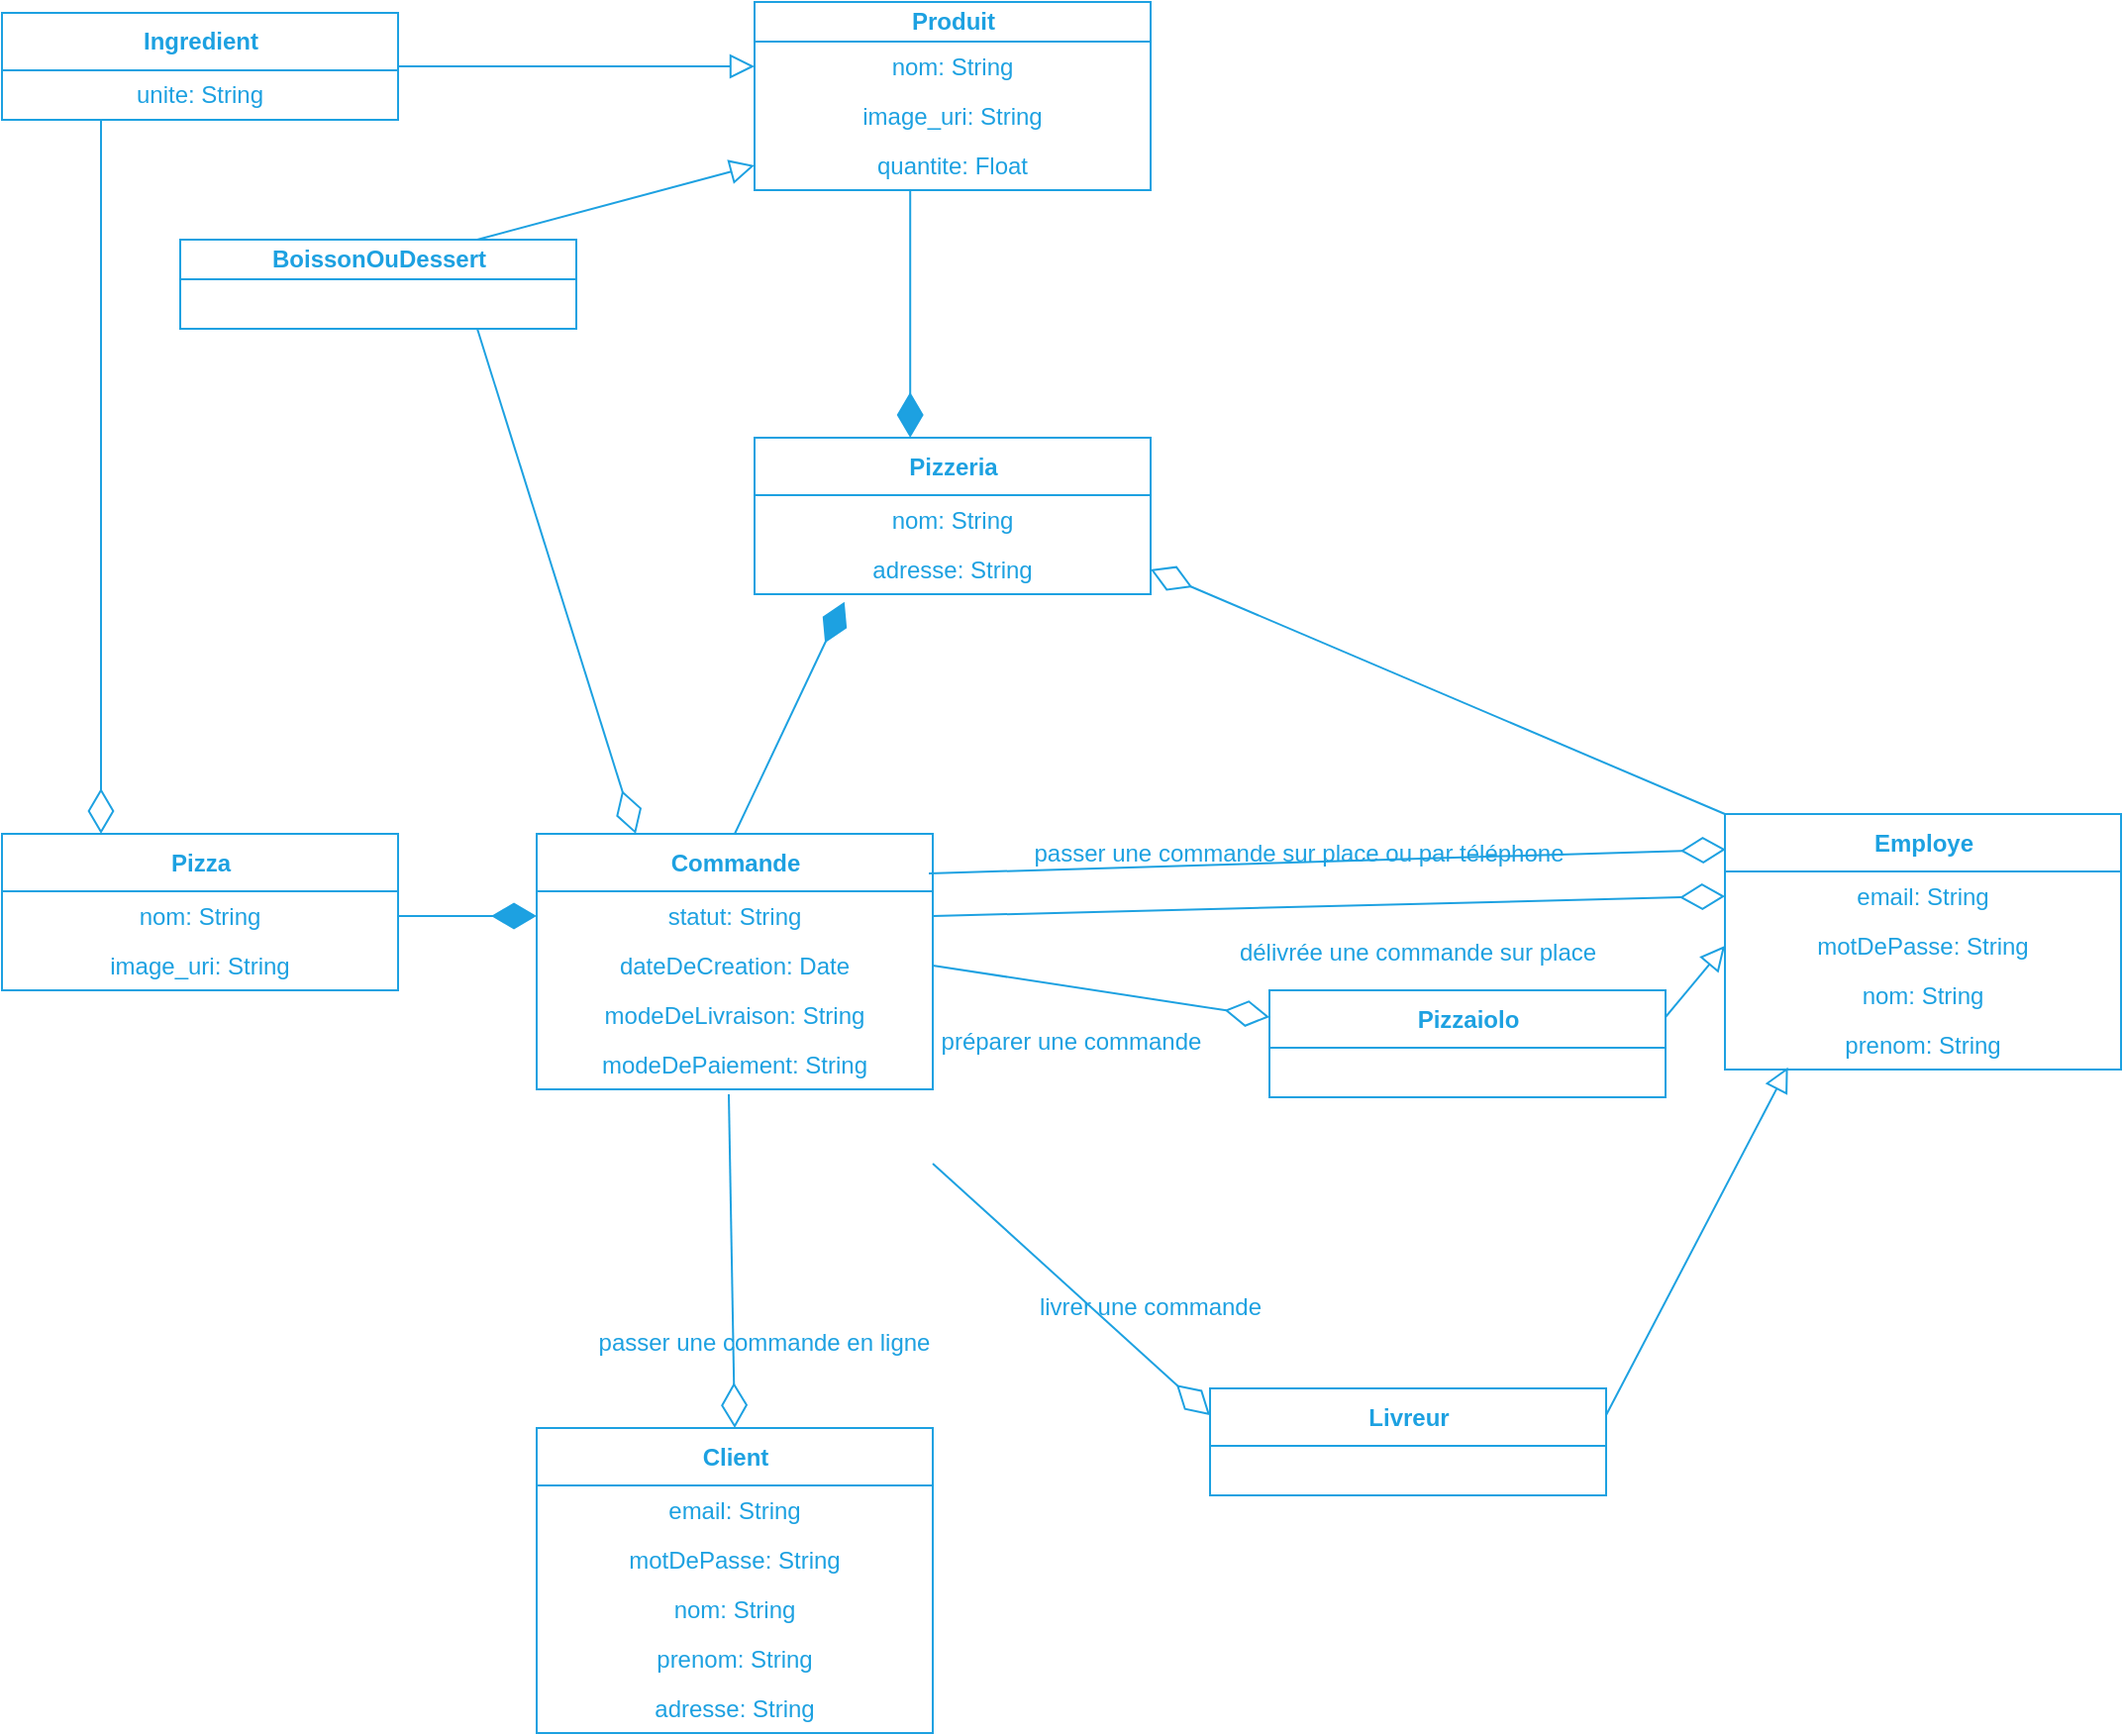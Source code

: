 <mxfile>
    <diagram id="vCWGlg-dAXmwwejnAdPU" name="Page-1">
        <mxGraphModel dx="1546" dy="735" grid="1" gridSize="10" guides="1" tooltips="1" connect="1" arrows="1" fold="1" page="1" pageScale="1" pageWidth="827" pageHeight="1169" math="0" shadow="0">
            <root>
                <mxCell id="0"/>
                <mxCell id="1" parent="0"/>
                <mxCell id="2" value="&lt;font color=&quot;#1da1e1&quot;&gt;Commande&lt;/font&gt;" style="swimlane;fontStyle=1;align=center;verticalAlign=middle;childLayout=stackLayout;horizontal=1;startSize=29;horizontalStack=0;resizeParent=1;resizeParentMax=0;resizeLast=0;collapsible=0;marginBottom=0;html=1;fillColor=none;strokeColor=#1DA1E1;" parent="1" vertex="1">
                    <mxGeometry x="-230" y="480" width="200" height="129" as="geometry"/>
                </mxCell>
                <mxCell id="3" value="&lt;font color=&quot;#1da1e1&quot;&gt;statut: String&lt;/font&gt;" style="text;html=1;strokeColor=none;fillColor=none;align=center;verticalAlign=middle;spacingLeft=4;spacingRight=4;overflow=hidden;rotatable=0;points=[[0,0.5],[1,0.5]];portConstraint=eastwest;" parent="2" vertex="1">
                    <mxGeometry y="29" width="200" height="25" as="geometry"/>
                </mxCell>
                <mxCell id="15" value="&lt;font color=&quot;#1da1e1&quot;&gt;dateDeCreation: Date&lt;/font&gt;" style="text;html=1;strokeColor=none;fillColor=none;align=center;verticalAlign=middle;spacingLeft=4;spacingRight=4;overflow=hidden;rotatable=0;points=[[0,0.5],[1,0.5]];portConstraint=eastwest;" parent="2" vertex="1">
                    <mxGeometry y="54" width="200" height="25" as="geometry"/>
                </mxCell>
                <mxCell id="34" value="&lt;font color=&quot;#1da1e1&quot;&gt;modeDeLivraison: String&lt;/font&gt;" style="text;html=1;strokeColor=none;fillColor=none;align=center;verticalAlign=middle;spacingLeft=4;spacingRight=4;overflow=hidden;rotatable=0;points=[[0,0.5],[1,0.5]];portConstraint=eastwest;" parent="2" vertex="1">
                    <mxGeometry y="79" width="200" height="25" as="geometry"/>
                </mxCell>
                <mxCell id="183" value="&lt;font color=&quot;#1da1e1&quot;&gt;modeDePaiement: String&lt;/font&gt;" style="text;html=1;strokeColor=none;fillColor=none;align=center;verticalAlign=middle;spacingLeft=4;spacingRight=4;overflow=hidden;rotatable=0;points=[[0,0.5],[1,0.5]];portConstraint=eastwest;" parent="2" vertex="1">
                    <mxGeometry y="104" width="200" height="25" as="geometry"/>
                </mxCell>
                <mxCell id="10" value="&lt;font color=&quot;#1da1e1&quot;&gt;Client&lt;/font&gt;" style="swimlane;fontStyle=1;align=center;verticalAlign=middle;childLayout=stackLayout;horizontal=1;startSize=29;horizontalStack=0;resizeParent=1;resizeParentMax=0;resizeLast=0;collapsible=0;marginBottom=0;html=1;fillColor=none;strokeColor=#1DA1E1;" parent="1" vertex="1">
                    <mxGeometry x="-230" y="780" width="200" height="154" as="geometry"/>
                </mxCell>
                <mxCell id="11" value="&lt;font color=&quot;#1da1e1&quot;&gt;email: String&lt;/font&gt;" style="text;html=1;strokeColor=none;fillColor=none;align=center;verticalAlign=middle;spacingLeft=4;spacingRight=4;overflow=hidden;rotatable=0;points=[[0,0.5],[1,0.5]];portConstraint=eastwest;" parent="10" vertex="1">
                    <mxGeometry y="29" width="200" height="25" as="geometry"/>
                </mxCell>
                <mxCell id="41" value="&lt;font color=&quot;#1da1e1&quot;&gt;motDePasse: String&lt;/font&gt;" style="text;html=1;strokeColor=none;fillColor=none;align=center;verticalAlign=middle;spacingLeft=4;spacingRight=4;overflow=hidden;rotatable=0;points=[[0,0.5],[1,0.5]];portConstraint=eastwest;" parent="10" vertex="1">
                    <mxGeometry y="54" width="200" height="25" as="geometry"/>
                </mxCell>
                <mxCell id="12" value="&lt;font color=&quot;#1da1e1&quot;&gt;nom: String&lt;/font&gt;" style="text;html=1;strokeColor=none;fillColor=none;align=center;verticalAlign=middle;spacingLeft=4;spacingRight=4;overflow=hidden;rotatable=0;points=[[0,0.5],[1,0.5]];portConstraint=eastwest;" parent="10" vertex="1">
                    <mxGeometry y="79" width="200" height="25" as="geometry"/>
                </mxCell>
                <mxCell id="13" value="&lt;font color=&quot;#1da1e1&quot;&gt;prenom: String&lt;/font&gt;" style="text;html=1;strokeColor=none;fillColor=none;align=center;verticalAlign=middle;spacingLeft=4;spacingRight=4;overflow=hidden;rotatable=0;points=[[0,0.5],[1,0.5]];portConstraint=eastwest;" parent="10" vertex="1">
                    <mxGeometry y="104" width="200" height="25" as="geometry"/>
                </mxCell>
                <mxCell id="14" value="&lt;font color=&quot;#1da1e1&quot;&gt;adresse: String&lt;/font&gt;" style="text;html=1;strokeColor=none;fillColor=none;align=center;verticalAlign=middle;spacingLeft=4;spacingRight=4;overflow=hidden;rotatable=0;points=[[0,0.5],[1,0.5]];portConstraint=eastwest;" parent="10" vertex="1">
                    <mxGeometry y="129" width="200" height="25" as="geometry"/>
                </mxCell>
                <mxCell id="26" value="&lt;font color=&quot;#1da1e1&quot;&gt;Employe&lt;/font&gt;" style="swimlane;fontStyle=1;align=center;verticalAlign=middle;childLayout=stackLayout;horizontal=1;startSize=29;horizontalStack=0;resizeParent=1;resizeParentMax=0;resizeLast=0;collapsible=0;marginBottom=0;html=1;fillColor=none;strokeColor=#1DA1E1;" parent="1" vertex="1">
                    <mxGeometry x="370" y="470" width="200" height="129" as="geometry"/>
                </mxCell>
                <mxCell id="171" value="&lt;font color=&quot;#1da1e1&quot;&gt;email: String&lt;/font&gt;" style="text;html=1;strokeColor=none;fillColor=none;align=center;verticalAlign=middle;spacingLeft=4;spacingRight=4;overflow=hidden;rotatable=0;points=[[0,0.5],[1,0.5]];portConstraint=eastwest;" parent="26" vertex="1">
                    <mxGeometry y="29" width="200" height="25" as="geometry"/>
                </mxCell>
                <mxCell id="42" value="&lt;font color=&quot;#1da1e1&quot;&gt;motDePasse: String&lt;/font&gt;" style="text;html=1;strokeColor=none;fillColor=none;align=center;verticalAlign=middle;spacingLeft=4;spacingRight=4;overflow=hidden;rotatable=0;points=[[0,0.5],[1,0.5]];portConstraint=eastwest;" parent="26" vertex="1">
                    <mxGeometry y="54" width="200" height="25" as="geometry"/>
                </mxCell>
                <mxCell id="28" value="&lt;font color=&quot;#1da1e1&quot;&gt;nom: String&lt;/font&gt;" style="text;html=1;strokeColor=none;fillColor=none;align=center;verticalAlign=middle;spacingLeft=4;spacingRight=4;overflow=hidden;rotatable=0;points=[[0,0.5],[1,0.5]];portConstraint=eastwest;" parent="26" vertex="1">
                    <mxGeometry y="79" width="200" height="25" as="geometry"/>
                </mxCell>
                <mxCell id="29" value="&lt;font color=&quot;#1da1e1&quot;&gt;prenom: String&lt;/font&gt;" style="text;html=1;strokeColor=none;fillColor=none;align=center;verticalAlign=middle;spacingLeft=4;spacingRight=4;overflow=hidden;rotatable=0;points=[[0,0.5],[1,0.5]];portConstraint=eastwest;" parent="26" vertex="1">
                    <mxGeometry y="104" width="200" height="25" as="geometry"/>
                </mxCell>
                <mxCell id="147" style="edgeStyle=none;rounded=0;orthogonalLoop=1;jettySize=auto;html=1;exitX=0.393;exitY=0;exitDx=0;exitDy=0;startArrow=diamondThin;startFill=1;startSize=20;endArrow=none;endFill=0;endSize=20;strokeColor=#1DA1E1;strokeWidth=1;entryX=0.393;entryY=1.01;entryDx=0;entryDy=0;entryPerimeter=0;exitPerimeter=0;" parent="1" source="82" target="157" edge="1">
                    <mxGeometry relative="1" as="geometry">
                        <mxPoint x="-20" y="209" as="targetPoint"/>
                    </mxGeometry>
                </mxCell>
                <mxCell id="82" value="&lt;font color=&quot;#1da1e1&quot;&gt;Pizzeria&lt;/font&gt;" style="swimlane;fontStyle=1;align=center;verticalAlign=middle;childLayout=stackLayout;horizontal=1;startSize=29;horizontalStack=0;resizeParent=1;resizeParentMax=0;resizeLast=0;collapsible=0;marginBottom=0;html=1;fillColor=none;strokeColor=#1DA1E1;" parent="1" vertex="1">
                    <mxGeometry x="-120" y="280" width="200" height="79" as="geometry"/>
                </mxCell>
                <mxCell id="83" value="&lt;font color=&quot;#1da1e1&quot;&gt;nom: String&lt;/font&gt;" style="text;html=1;strokeColor=none;fillColor=none;align=center;verticalAlign=middle;spacingLeft=4;spacingRight=4;overflow=hidden;rotatable=0;points=[[0,0.5],[1,0.5]];portConstraint=eastwest;" parent="82" vertex="1">
                    <mxGeometry y="29" width="200" height="25" as="geometry"/>
                </mxCell>
                <mxCell id="107" value="&lt;font color=&quot;#1da1e1&quot;&gt;adresse: String&lt;/font&gt;" style="text;html=1;strokeColor=none;fillColor=none;align=center;verticalAlign=middle;spacingLeft=4;spacingRight=4;overflow=hidden;rotatable=0;points=[[0,0.5],[1,0.5]];portConstraint=eastwest;" parent="82" vertex="1">
                    <mxGeometry y="54" width="200" height="25" as="geometry"/>
                </mxCell>
                <mxCell id="158" style="edgeStyle=none;rounded=0;orthogonalLoop=1;jettySize=auto;html=1;exitX=0.75;exitY=0;exitDx=0;exitDy=0;entryX=0;entryY=0.5;entryDx=0;entryDy=0;endArrow=block;endFill=0;endSize=10;strokeColor=#1DA1E1;" parent="1" source="102" target="157" edge="1">
                    <mxGeometry relative="1" as="geometry"/>
                </mxCell>
                <mxCell id="170" style="edgeStyle=none;rounded=0;orthogonalLoop=1;jettySize=auto;html=1;exitX=0.75;exitY=1;exitDx=0;exitDy=0;entryX=0.25;entryY=0;entryDx=0;entryDy=0;startArrow=none;startFill=0;startSize=20;endArrow=diamondThin;endFill=0;endSize=20;strokeColor=#1DA1E1;strokeWidth=1;" parent="1" source="102" target="2" edge="1">
                    <mxGeometry relative="1" as="geometry"/>
                </mxCell>
                <mxCell id="102" value="&lt;font color=&quot;#1da1e1&quot;&gt;BoissonOuDessert&lt;/font&gt;" style="swimlane;fontStyle=1;align=center;verticalAlign=middle;childLayout=stackLayout;horizontal=1;startSize=20;horizontalStack=0;resizeParent=1;resizeParentMax=0;resizeLast=0;collapsible=0;marginBottom=0;html=1;fillColor=none;strokeColor=#1DA1E1;" parent="1" vertex="1">
                    <mxGeometry x="-410" y="180" width="200" height="45" as="geometry"/>
                </mxCell>
                <mxCell id="137" style="rounded=0;orthogonalLoop=1;jettySize=auto;html=1;exitX=1;exitY=0.25;exitDx=0;exitDy=0;entryX=0;entryY=0.5;entryDx=0;entryDy=0;endArrow=block;endFill=0;strokeColor=#1DA1E1;endSize=10;" parent="1" source="131" edge="1">
                    <mxGeometry relative="1" as="geometry">
                        <mxPoint x="370" y="536.5" as="targetPoint"/>
                    </mxGeometry>
                </mxCell>
                <mxCell id="175" style="edgeStyle=none;rounded=0;orthogonalLoop=1;jettySize=auto;html=1;exitX=0;exitY=0.25;exitDx=0;exitDy=0;entryX=1;entryY=0.5;entryDx=0;entryDy=0;startArrow=diamondThin;startFill=0;startSize=20;endArrow=none;endFill=0;endSize=20;strokeColor=#1DA1E1;strokeWidth=1;" parent="1" source="131" target="15" edge="1">
                    <mxGeometry relative="1" as="geometry"/>
                </mxCell>
                <mxCell id="131" value="&lt;font color=&quot;#1da1e1&quot;&gt;Pizzaiolo&lt;/font&gt;" style="swimlane;fontStyle=1;align=center;verticalAlign=middle;childLayout=stackLayout;horizontal=1;startSize=29;horizontalStack=0;resizeParent=1;resizeParentMax=0;resizeLast=0;collapsible=0;marginBottom=0;html=1;fillColor=none;strokeColor=#1DA1E1;" parent="1" vertex="1">
                    <mxGeometry x="140" y="559" width="200" height="54" as="geometry"/>
                </mxCell>
                <mxCell id="145" style="edgeStyle=none;rounded=0;orthogonalLoop=1;jettySize=auto;html=1;exitX=1;exitY=0.25;exitDx=0;exitDy=0;endArrow=block;endFill=0;strokeColor=#1DA1E1;endSize=10;entryX=0.159;entryY=0.953;entryDx=0;entryDy=0;entryPerimeter=0;" parent="1" source="143" target="29" edge="1">
                    <mxGeometry relative="1" as="geometry"/>
                </mxCell>
                <mxCell id="176" style="edgeStyle=none;rounded=0;orthogonalLoop=1;jettySize=auto;html=1;exitX=0;exitY=0.25;exitDx=0;exitDy=0;entryX=1;entryY=0.5;entryDx=0;entryDy=0;startArrow=diamondThin;startFill=0;startSize=20;endArrow=none;endFill=0;endSize=20;strokeColor=#1DA1E1;strokeWidth=1;" parent="1" source="143" edge="1">
                    <mxGeometry relative="1" as="geometry">
                        <mxPoint x="-30" y="646.5" as="targetPoint"/>
                    </mxGeometry>
                </mxCell>
                <mxCell id="143" value="&lt;font color=&quot;#1da1e1&quot;&gt;Livreur&lt;/font&gt;" style="swimlane;fontStyle=1;align=center;verticalAlign=middle;childLayout=stackLayout;horizontal=1;startSize=29;horizontalStack=0;resizeParent=1;resizeParentMax=0;resizeLast=0;collapsible=0;marginBottom=0;html=1;fillColor=none;strokeColor=#1DA1E1;" parent="1" vertex="1">
                    <mxGeometry x="110" y="760" width="200" height="54" as="geometry"/>
                </mxCell>
                <mxCell id="146" style="edgeStyle=none;rounded=0;orthogonalLoop=1;jettySize=auto;html=1;exitX=1;exitY=0.5;exitDx=0;exitDy=0;entryX=0;entryY=0;entryDx=0;entryDy=0;endArrow=none;endFill=0;strokeColor=#1DA1E1;startSize=20;strokeWidth=1;endSize=16;startArrow=diamondThin;startFill=0;" parent="1" source="107" target="26" edge="1">
                    <mxGeometry relative="1" as="geometry"/>
                </mxCell>
                <mxCell id="159" style="edgeStyle=none;rounded=0;orthogonalLoop=1;jettySize=auto;html=1;exitX=1;exitY=0.5;exitDx=0;exitDy=0;entryX=0;entryY=0.5;entryDx=0;entryDy=0;endArrow=block;endFill=0;endSize=10;strokeColor=#1DA1E1;" parent="1" source="149" target="155" edge="1">
                    <mxGeometry relative="1" as="geometry"/>
                </mxCell>
                <mxCell id="149" value="&lt;font color=&quot;#1da1e1&quot;&gt;Ingredient&lt;/font&gt;" style="swimlane;fontStyle=1;align=center;verticalAlign=middle;childLayout=stackLayout;horizontal=1;startSize=29;horizontalStack=0;resizeParent=1;resizeParentMax=0;resizeLast=0;collapsible=0;marginBottom=0;html=1;fillColor=none;strokeColor=#1DA1E1;" parent="1" vertex="1">
                    <mxGeometry x="-500" y="65.5" width="200" height="54" as="geometry"/>
                </mxCell>
                <mxCell id="152" value="&lt;font color=&quot;#1da1e1&quot;&gt;unite: String&lt;/font&gt;" style="text;html=1;strokeColor=none;fillColor=none;align=center;verticalAlign=middle;spacingLeft=4;spacingRight=4;overflow=hidden;rotatable=0;points=[[0,0.5],[1,0.5]];portConstraint=eastwest;" parent="149" vertex="1">
                    <mxGeometry y="29" width="200" height="25" as="geometry"/>
                </mxCell>
                <mxCell id="154" value="&lt;font color=&quot;#1da1e1&quot;&gt;Produit&lt;/font&gt;" style="swimlane;fontStyle=1;align=center;verticalAlign=middle;childLayout=stackLayout;horizontal=1;startSize=20;horizontalStack=0;resizeParent=1;resizeParentMax=0;resizeLast=0;collapsible=0;marginBottom=0;html=1;fillColor=none;strokeColor=#1DA1E1;" parent="1" vertex="1">
                    <mxGeometry x="-120" y="60" width="200" height="95" as="geometry"/>
                </mxCell>
                <mxCell id="155" value="&lt;font color=&quot;#1da1e1&quot;&gt;nom: String&lt;/font&gt;" style="text;html=1;strokeColor=none;fillColor=none;align=center;verticalAlign=middle;spacingLeft=4;spacingRight=4;overflow=hidden;rotatable=0;points=[[0,0.5],[1,0.5]];portConstraint=eastwest;" parent="154" vertex="1">
                    <mxGeometry y="20" width="200" height="25" as="geometry"/>
                </mxCell>
                <mxCell id="156" value="&lt;font color=&quot;#1da1e1&quot;&gt;image_uri: String&lt;/font&gt;" style="text;html=1;strokeColor=none;fillColor=none;align=center;verticalAlign=middle;spacingLeft=4;spacingRight=4;overflow=hidden;rotatable=0;points=[[0,0.5],[1,0.5]];portConstraint=eastwest;" parent="154" vertex="1">
                    <mxGeometry y="45" width="200" height="25" as="geometry"/>
                </mxCell>
                <mxCell id="157" value="&lt;font color=&quot;#1da1e1&quot;&gt;quantite: Float&lt;/font&gt;" style="text;html=1;strokeColor=none;fillColor=none;align=center;verticalAlign=middle;spacingLeft=4;spacingRight=4;overflow=hidden;rotatable=0;points=[[0,0.5],[1,0.5]];portConstraint=eastwest;" parent="154" vertex="1">
                    <mxGeometry y="70" width="200" height="25" as="geometry"/>
                </mxCell>
                <mxCell id="160" style="edgeStyle=none;rounded=0;orthogonalLoop=1;jettySize=auto;html=1;exitX=0.227;exitY=1.156;exitDx=0;exitDy=0;entryX=0.5;entryY=0;entryDx=0;entryDy=0;startArrow=diamondThin;startFill=1;startSize=20;endArrow=none;endFill=0;endSize=20;strokeColor=#1DA1E1;strokeWidth=1;exitPerimeter=0;" parent="1" source="107" target="2" edge="1">
                    <mxGeometry relative="1" as="geometry"/>
                </mxCell>
                <mxCell id="161" style="edgeStyle=none;rounded=0;orthogonalLoop=1;jettySize=auto;html=1;exitX=0.5;exitY=0;exitDx=0;exitDy=0;startArrow=diamondThin;startFill=0;startSize=20;endArrow=none;endFill=0;endSize=20;strokeColor=#1DA1E1;strokeWidth=1;entryX=0.485;entryY=1.1;entryDx=0;entryDy=0;entryPerimeter=0;" parent="1" source="10" target="183" edge="1">
                    <mxGeometry relative="1" as="geometry">
                        <mxPoint x="-130" y="659" as="targetPoint"/>
                    </mxGeometry>
                </mxCell>
                <mxCell id="166" style="edgeStyle=none;rounded=0;orthogonalLoop=1;jettySize=auto;html=1;startArrow=none;startFill=0;startSize=20;endArrow=diamondThin;endFill=0;endSize=20;strokeColor=#1DA1E1;strokeWidth=1;entryX=0.25;entryY=0;entryDx=0;entryDy=0;" parent="1" target="162" edge="1">
                    <mxGeometry relative="1" as="geometry">
                        <mxPoint x="-450" y="120" as="sourcePoint"/>
                        <mxPoint x="-420" y="390" as="targetPoint"/>
                    </mxGeometry>
                </mxCell>
                <mxCell id="162" value="&lt;font color=&quot;#1da1e1&quot;&gt;Pizza&lt;/font&gt;" style="swimlane;fontStyle=1;align=center;verticalAlign=middle;childLayout=stackLayout;horizontal=1;startSize=29;horizontalStack=0;resizeParent=1;resizeParentMax=0;resizeLast=0;collapsible=0;marginBottom=0;html=1;fillColor=none;strokeColor=#1DA1E1;" parent="1" vertex="1">
                    <mxGeometry x="-500" y="480" width="200" height="79" as="geometry"/>
                </mxCell>
                <mxCell id="163" value="&lt;font color=&quot;#1da1e1&quot;&gt;nom: String&lt;/font&gt;" style="text;html=1;strokeColor=none;fillColor=none;align=center;verticalAlign=middle;spacingLeft=4;spacingRight=4;overflow=hidden;rotatable=0;points=[[0,0.5],[1,0.5]];portConstraint=eastwest;" parent="162" vertex="1">
                    <mxGeometry y="29" width="200" height="25" as="geometry"/>
                </mxCell>
                <mxCell id="164" value="&lt;font color=&quot;#1da1e1&quot;&gt;image_uri: String&lt;/font&gt;" style="text;html=1;strokeColor=none;fillColor=none;align=center;verticalAlign=middle;spacingLeft=4;spacingRight=4;overflow=hidden;rotatable=0;points=[[0,0.5],[1,0.5]];portConstraint=eastwest;" parent="162" vertex="1">
                    <mxGeometry y="54" width="200" height="25" as="geometry"/>
                </mxCell>
                <mxCell id="165" style="edgeStyle=none;rounded=0;orthogonalLoop=1;jettySize=auto;html=1;exitX=0;exitY=0.5;exitDx=0;exitDy=0;entryX=1;entryY=0.5;entryDx=0;entryDy=0;startArrow=diamondThin;startFill=1;startSize=20;endArrow=none;endFill=0;endSize=20;strokeColor=#1DA1E1;strokeWidth=1;" parent="1" source="3" target="163" edge="1">
                    <mxGeometry relative="1" as="geometry">
                        <mxPoint x="90" y="331.5" as="sourcePoint"/>
                        <mxPoint x="240" y="331.5" as="targetPoint"/>
                    </mxGeometry>
                </mxCell>
                <mxCell id="172" style="edgeStyle=none;rounded=0;orthogonalLoop=1;jettySize=auto;html=1;exitX=0.002;exitY=0.139;exitDx=0;exitDy=0;startArrow=diamondThin;startFill=0;startSize=20;endArrow=none;endFill=0;endSize=20;strokeColor=#1DA1E1;strokeWidth=1;exitPerimeter=0;" parent="1" source="26" edge="1">
                    <mxGeometry relative="1" as="geometry">
                        <mxPoint x="-32" y="500" as="targetPoint"/>
                    </mxGeometry>
                </mxCell>
                <mxCell id="173" value="&lt;font color=&quot;#1da1e1&quot;&gt;passer une commande sur place ou par téléphone&lt;/font&gt;" style="text;html=1;strokeColor=none;fillColor=none;align=center;verticalAlign=middle;whiteSpace=wrap;rounded=0;" parent="1" vertex="1">
                    <mxGeometry y="480" width="310" height="20" as="geometry"/>
                </mxCell>
                <mxCell id="174" value="&lt;font color=&quot;#1da1e1&quot;&gt;passer une commande en ligne&lt;/font&gt;" style="text;html=1;strokeColor=none;fillColor=none;align=center;verticalAlign=middle;whiteSpace=wrap;rounded=0;" parent="1" vertex="1">
                    <mxGeometry x="-210" y="727" width="190" height="20" as="geometry"/>
                </mxCell>
                <mxCell id="177" value="&lt;font color=&quot;#1da1e1&quot;&gt;préparer une commande&lt;/font&gt;" style="text;html=1;strokeColor=none;fillColor=none;align=center;verticalAlign=middle;whiteSpace=wrap;rounded=0;" parent="1" vertex="1">
                    <mxGeometry x="-40" y="574.5" width="160" height="20" as="geometry"/>
                </mxCell>
                <mxCell id="178" value="&lt;font color=&quot;#1da1e1&quot;&gt;livrer une commande&lt;/font&gt;" style="text;html=1;strokeColor=none;fillColor=none;align=center;verticalAlign=middle;whiteSpace=wrap;rounded=0;" parent="1" vertex="1">
                    <mxGeometry y="709" width="160" height="20" as="geometry"/>
                </mxCell>
                <mxCell id="184" style="edgeStyle=none;rounded=0;orthogonalLoop=1;jettySize=auto;html=1;exitX=0;exitY=0.5;exitDx=0;exitDy=0;startArrow=diamondThin;startFill=0;startSize=20;endArrow=none;endFill=0;endSize=20;strokeColor=#1DA1E1;strokeWidth=1;entryX=1;entryY=0.5;entryDx=0;entryDy=0;" parent="1" source="171" edge="1" target="3">
                    <mxGeometry relative="1" as="geometry">
                        <mxPoint x="380.4" y="501.406" as="sourcePoint"/>
                        <mxPoint x="-30" y="546.5" as="targetPoint"/>
                    </mxGeometry>
                </mxCell>
                <mxCell id="186" value="&lt;font color=&quot;#1da1e1&quot;&gt;délivrée une commande sur place&lt;/font&gt;" style="text;html=1;strokeColor=none;fillColor=none;align=center;verticalAlign=middle;whiteSpace=wrap;rounded=0;" parent="1" vertex="1">
                    <mxGeometry x="60" y="530" width="310" height="20" as="geometry"/>
                </mxCell>
            </root>
        </mxGraphModel>
    </diagram>
</mxfile>